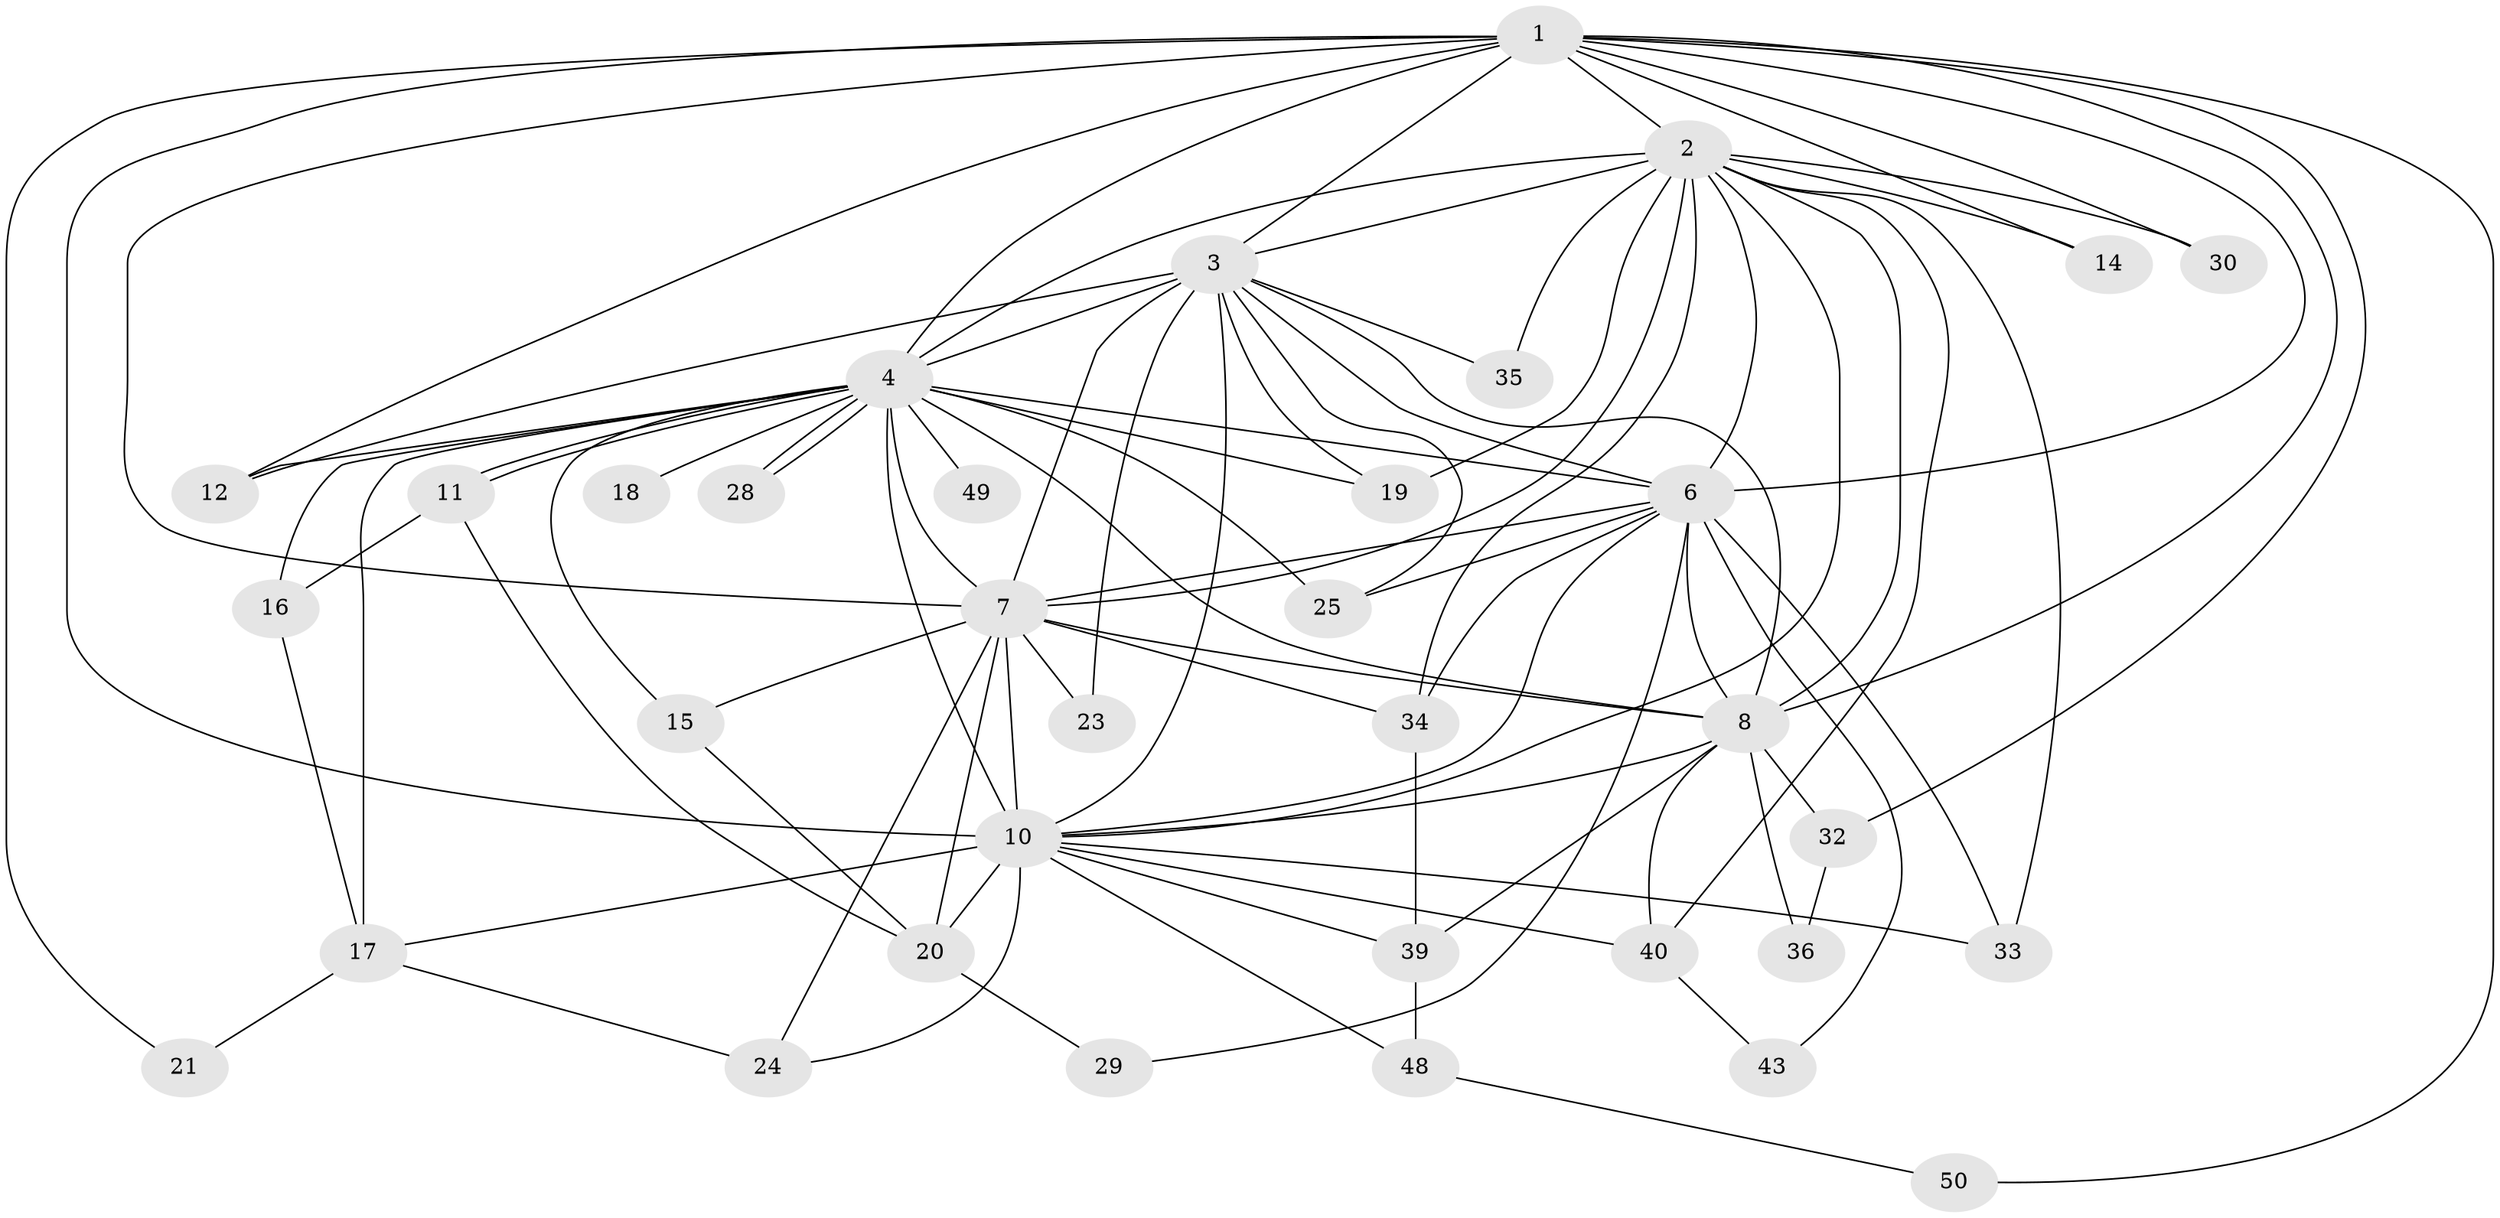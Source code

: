 // Generated by graph-tools (version 1.1) at 2025/51/02/27/25 19:51:50]
// undirected, 35 vertices, 91 edges
graph export_dot {
graph [start="1"]
  node [color=gray90,style=filled];
  1 [super="+41"];
  2 [super="+38"];
  3 [super="+47"];
  4 [super="+5"];
  6;
  7 [super="+9"];
  8 [super="+26"];
  10 [super="+13"];
  11;
  12;
  14;
  15 [super="+27"];
  16;
  17 [super="+31"];
  18;
  19;
  20 [super="+22"];
  21;
  23;
  24 [super="+45"];
  25 [super="+44"];
  28;
  29;
  30;
  32;
  33 [super="+37"];
  34 [super="+51"];
  35;
  36;
  39 [super="+42"];
  40 [super="+46"];
  43;
  48;
  49;
  50;
  1 -- 2 [weight=2];
  1 -- 3;
  1 -- 4 [weight=2];
  1 -- 6;
  1 -- 7 [weight=2];
  1 -- 8;
  1 -- 10;
  1 -- 12;
  1 -- 14;
  1 -- 21;
  1 -- 30;
  1 -- 32;
  1 -- 50;
  2 -- 3;
  2 -- 4 [weight=2];
  2 -- 6;
  2 -- 7 [weight=2];
  2 -- 8 [weight=2];
  2 -- 10;
  2 -- 14;
  2 -- 30;
  2 -- 34;
  2 -- 35;
  2 -- 19;
  2 -- 40;
  2 -- 33;
  3 -- 4 [weight=2];
  3 -- 6;
  3 -- 7 [weight=2];
  3 -- 8;
  3 -- 10;
  3 -- 19;
  3 -- 23;
  3 -- 25;
  3 -- 35;
  3 -- 12;
  4 -- 6 [weight=2];
  4 -- 7 [weight=4];
  4 -- 8 [weight=2];
  4 -- 10 [weight=3];
  4 -- 11;
  4 -- 11;
  4 -- 12;
  4 -- 15;
  4 -- 17;
  4 -- 18 [weight=2];
  4 -- 19;
  4 -- 28;
  4 -- 28;
  4 -- 16;
  4 -- 49;
  4 -- 25;
  6 -- 7 [weight=2];
  6 -- 8;
  6 -- 10;
  6 -- 29;
  6 -- 33;
  6 -- 43;
  6 -- 34;
  6 -- 25;
  7 -- 8 [weight=2];
  7 -- 10 [weight=2];
  7 -- 23;
  7 -- 34;
  7 -- 15;
  7 -- 24;
  7 -- 20;
  8 -- 10;
  8 -- 32;
  8 -- 36;
  8 -- 39;
  8 -- 40;
  10 -- 20;
  10 -- 33;
  10 -- 39;
  10 -- 40;
  10 -- 48;
  10 -- 17;
  10 -- 24;
  11 -- 16;
  11 -- 20;
  15 -- 20;
  16 -- 17;
  17 -- 21;
  17 -- 24;
  20 -- 29;
  32 -- 36;
  34 -- 39;
  39 -- 48;
  40 -- 43;
  48 -- 50;
}
